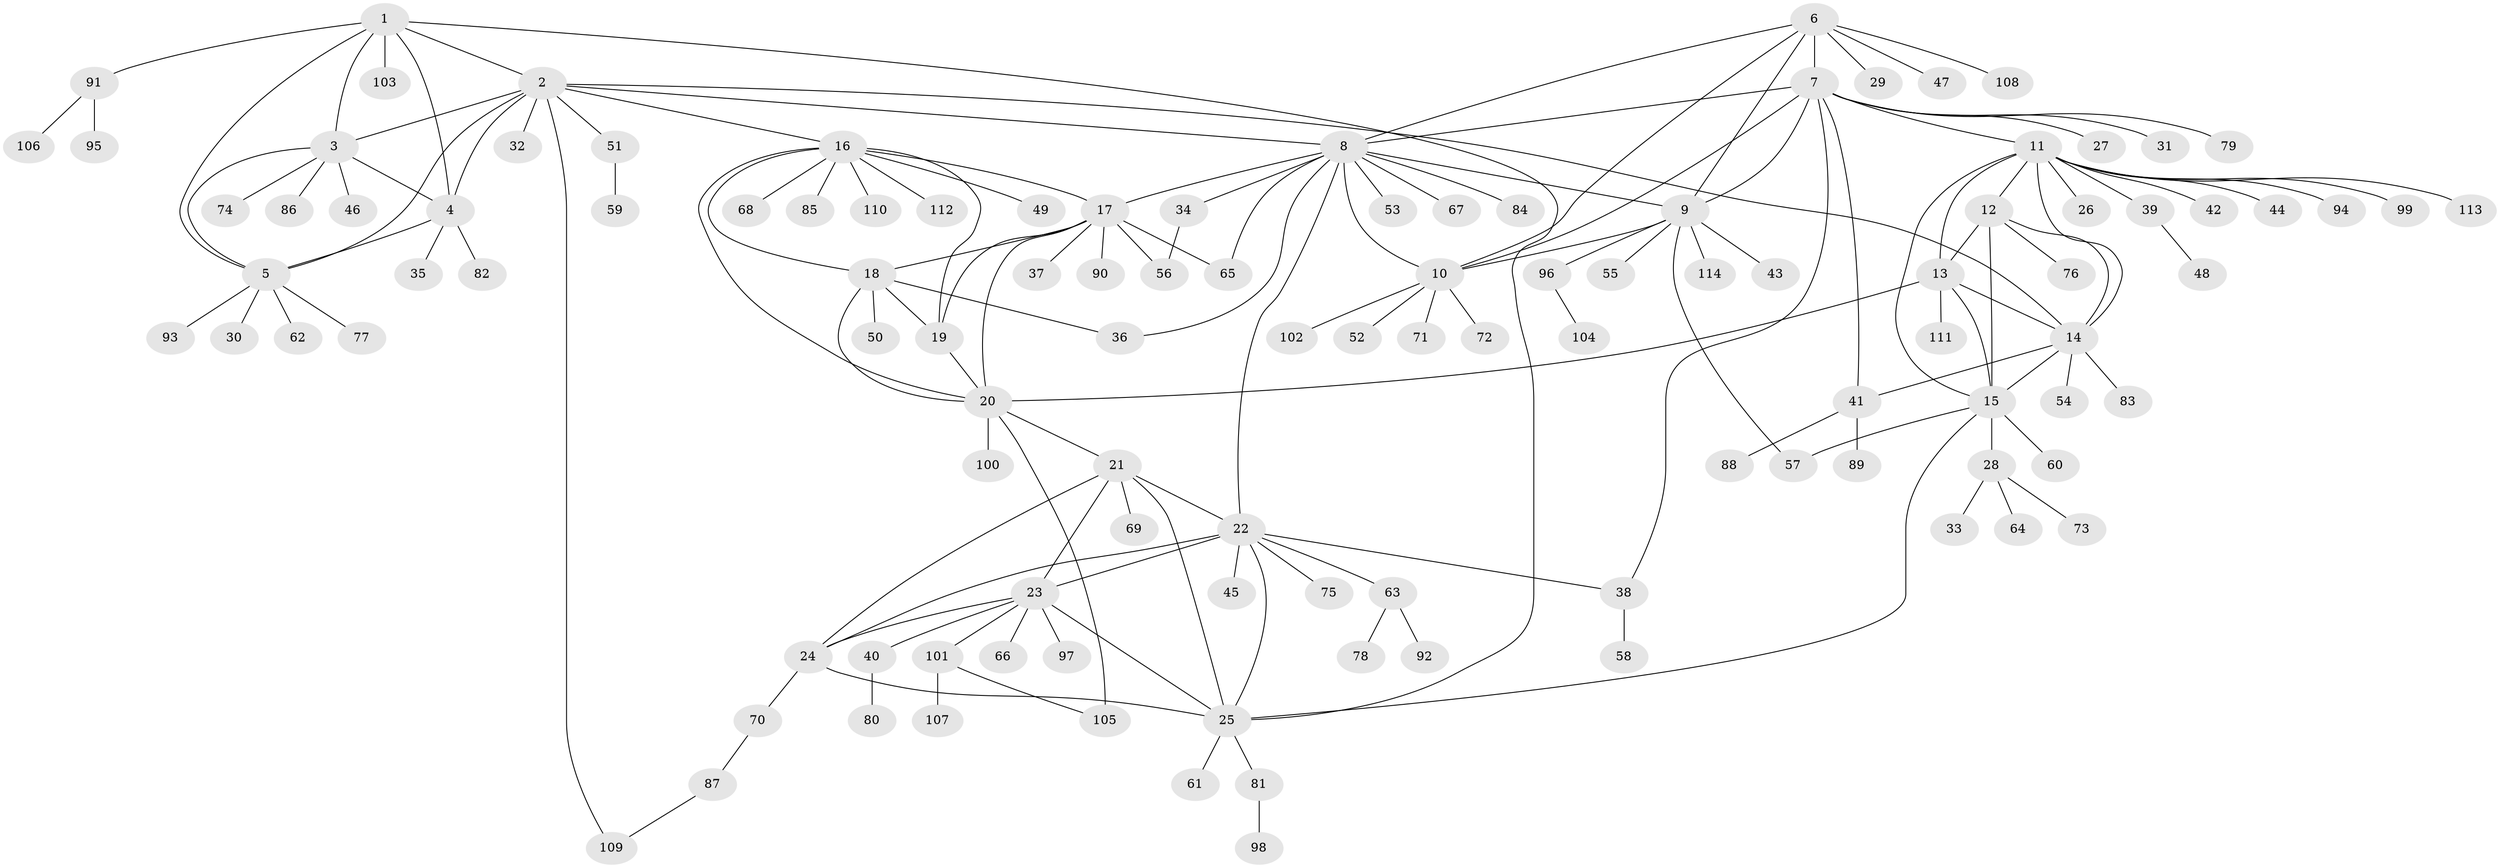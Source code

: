 // coarse degree distribution, {2: 0.14035087719298245, 4: 0.03508771929824561, 1: 0.5087719298245614, 9: 0.03508771929824561, 7: 0.07017543859649122, 6: 0.10526315789473684, 5: 0.08771929824561403, 10: 0.017543859649122806}
// Generated by graph-tools (version 1.1) at 2025/37/03/04/25 23:37:41]
// undirected, 114 vertices, 157 edges
graph export_dot {
  node [color=gray90,style=filled];
  1;
  2;
  3;
  4;
  5;
  6;
  7;
  8;
  9;
  10;
  11;
  12;
  13;
  14;
  15;
  16;
  17;
  18;
  19;
  20;
  21;
  22;
  23;
  24;
  25;
  26;
  27;
  28;
  29;
  30;
  31;
  32;
  33;
  34;
  35;
  36;
  37;
  38;
  39;
  40;
  41;
  42;
  43;
  44;
  45;
  46;
  47;
  48;
  49;
  50;
  51;
  52;
  53;
  54;
  55;
  56;
  57;
  58;
  59;
  60;
  61;
  62;
  63;
  64;
  65;
  66;
  67;
  68;
  69;
  70;
  71;
  72;
  73;
  74;
  75;
  76;
  77;
  78;
  79;
  80;
  81;
  82;
  83;
  84;
  85;
  86;
  87;
  88;
  89;
  90;
  91;
  92;
  93;
  94;
  95;
  96;
  97;
  98;
  99;
  100;
  101;
  102;
  103;
  104;
  105;
  106;
  107;
  108;
  109;
  110;
  111;
  112;
  113;
  114;
  1 -- 2;
  1 -- 3;
  1 -- 4;
  1 -- 5;
  1 -- 25;
  1 -- 91;
  1 -- 103;
  2 -- 3;
  2 -- 4;
  2 -- 5;
  2 -- 8;
  2 -- 14;
  2 -- 16;
  2 -- 32;
  2 -- 51;
  2 -- 109;
  3 -- 4;
  3 -- 5;
  3 -- 46;
  3 -- 74;
  3 -- 86;
  4 -- 5;
  4 -- 35;
  4 -- 82;
  5 -- 30;
  5 -- 62;
  5 -- 77;
  5 -- 93;
  6 -- 7;
  6 -- 8;
  6 -- 9;
  6 -- 10;
  6 -- 29;
  6 -- 47;
  6 -- 108;
  7 -- 8;
  7 -- 9;
  7 -- 10;
  7 -- 11;
  7 -- 27;
  7 -- 31;
  7 -- 38;
  7 -- 41;
  7 -- 79;
  8 -- 9;
  8 -- 10;
  8 -- 17;
  8 -- 22;
  8 -- 34;
  8 -- 36;
  8 -- 53;
  8 -- 65;
  8 -- 67;
  8 -- 84;
  9 -- 10;
  9 -- 43;
  9 -- 55;
  9 -- 57;
  9 -- 96;
  9 -- 114;
  10 -- 52;
  10 -- 71;
  10 -- 72;
  10 -- 102;
  11 -- 12;
  11 -- 13;
  11 -- 14;
  11 -- 15;
  11 -- 26;
  11 -- 39;
  11 -- 42;
  11 -- 44;
  11 -- 94;
  11 -- 99;
  11 -- 113;
  12 -- 13;
  12 -- 14;
  12 -- 15;
  12 -- 76;
  13 -- 14;
  13 -- 15;
  13 -- 20;
  13 -- 111;
  14 -- 15;
  14 -- 41;
  14 -- 54;
  14 -- 83;
  15 -- 25;
  15 -- 28;
  15 -- 57;
  15 -- 60;
  16 -- 17;
  16 -- 18;
  16 -- 19;
  16 -- 20;
  16 -- 49;
  16 -- 68;
  16 -- 85;
  16 -- 110;
  16 -- 112;
  17 -- 18;
  17 -- 19;
  17 -- 20;
  17 -- 37;
  17 -- 56;
  17 -- 65;
  17 -- 90;
  18 -- 19;
  18 -- 20;
  18 -- 36;
  18 -- 50;
  19 -- 20;
  20 -- 21;
  20 -- 100;
  20 -- 105;
  21 -- 22;
  21 -- 23;
  21 -- 24;
  21 -- 25;
  21 -- 69;
  22 -- 23;
  22 -- 24;
  22 -- 25;
  22 -- 38;
  22 -- 45;
  22 -- 63;
  22 -- 75;
  23 -- 24;
  23 -- 25;
  23 -- 40;
  23 -- 66;
  23 -- 97;
  23 -- 101;
  24 -- 25;
  24 -- 70;
  25 -- 61;
  25 -- 81;
  28 -- 33;
  28 -- 64;
  28 -- 73;
  34 -- 56;
  38 -- 58;
  39 -- 48;
  40 -- 80;
  41 -- 88;
  41 -- 89;
  51 -- 59;
  63 -- 78;
  63 -- 92;
  70 -- 87;
  81 -- 98;
  87 -- 109;
  91 -- 95;
  91 -- 106;
  96 -- 104;
  101 -- 105;
  101 -- 107;
}
